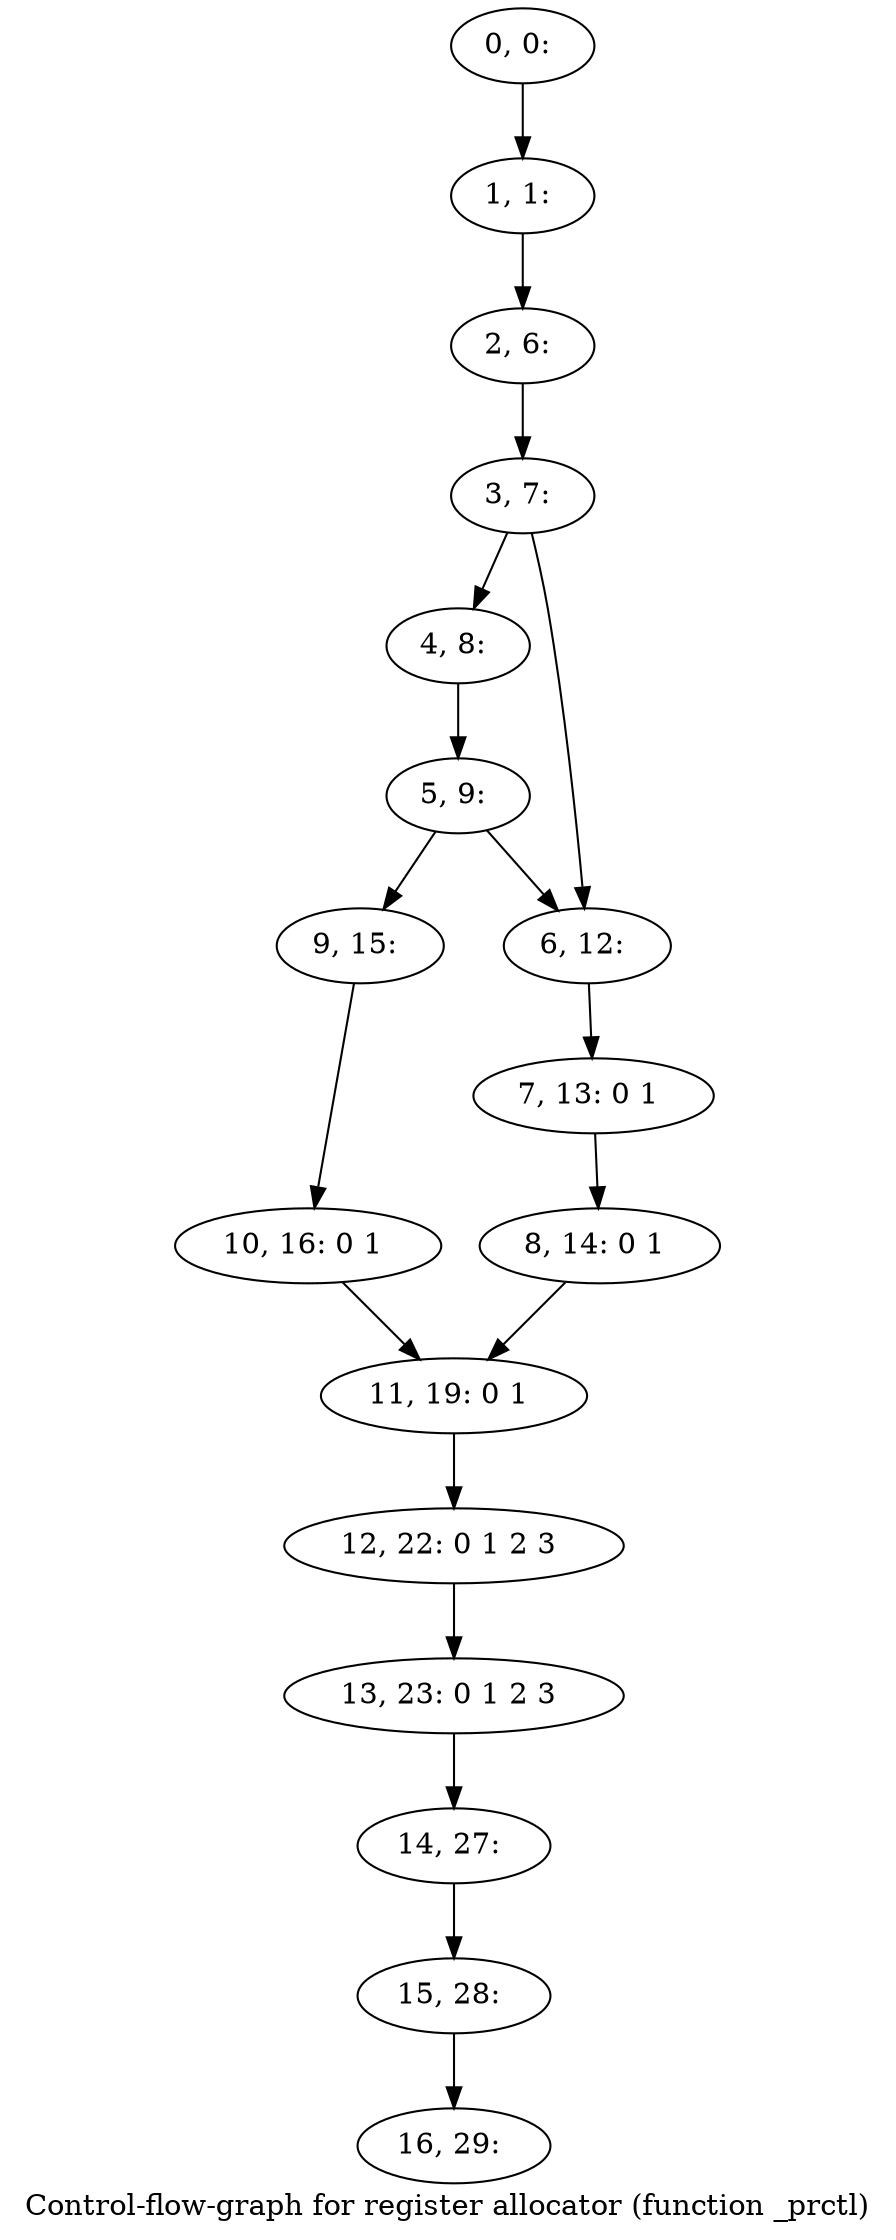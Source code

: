 digraph G {
graph [label="Control-flow-graph for register allocator (function _prctl)"]
0[label="0, 0: "];
1[label="1, 1: "];
2[label="2, 6: "];
3[label="3, 7: "];
4[label="4, 8: "];
5[label="5, 9: "];
6[label="6, 12: "];
7[label="7, 13: 0 1 "];
8[label="8, 14: 0 1 "];
9[label="9, 15: "];
10[label="10, 16: 0 1 "];
11[label="11, 19: 0 1 "];
12[label="12, 22: 0 1 2 3 "];
13[label="13, 23: 0 1 2 3 "];
14[label="14, 27: "];
15[label="15, 28: "];
16[label="16, 29: "];
0->1 ;
1->2 ;
2->3 ;
3->4 ;
3->6 ;
4->5 ;
5->6 ;
5->9 ;
6->7 ;
7->8 ;
8->11 ;
9->10 ;
10->11 ;
11->12 ;
12->13 ;
13->14 ;
14->15 ;
15->16 ;
}
